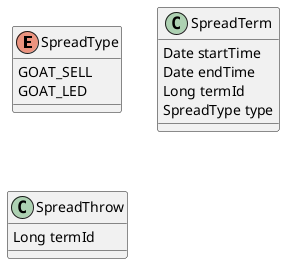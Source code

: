 @startuml

enum SpreadType{
GOAT_SELL
GOAT_LED
}

class SpreadTerm{
Date startTime
Date endTime
Long termId
SpreadType type
}

class SpreadThrow{
Long termId

}

@enduml